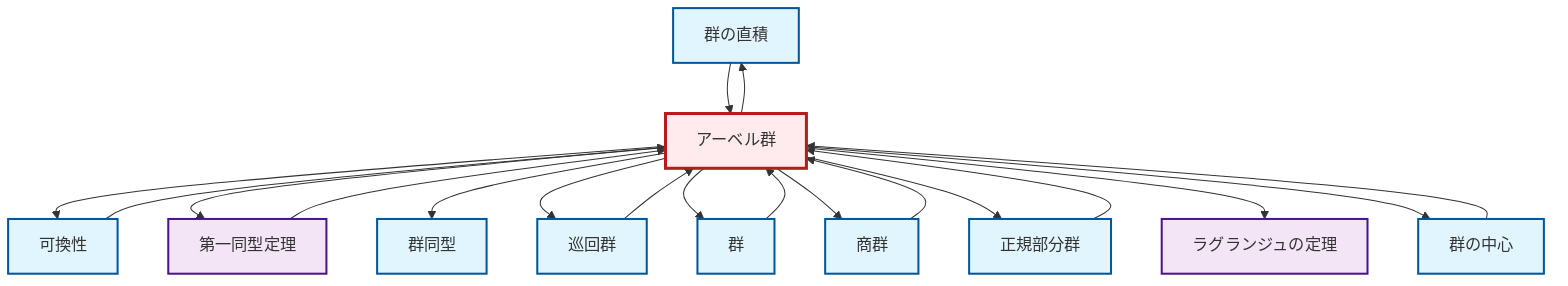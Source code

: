 graph TD
    classDef definition fill:#e1f5fe,stroke:#01579b,stroke-width:2px
    classDef theorem fill:#f3e5f5,stroke:#4a148c,stroke-width:2px
    classDef axiom fill:#fff3e0,stroke:#e65100,stroke-width:2px
    classDef example fill:#e8f5e9,stroke:#1b5e20,stroke-width:2px
    classDef current fill:#ffebee,stroke:#b71c1c,stroke-width:3px
    def-isomorphism["群同型"]:::definition
    def-direct-product["群の直積"]:::definition
    def-cyclic-group["巡回群"]:::definition
    def-abelian-group["アーベル群"]:::definition
    def-commutativity["可換性"]:::definition
    def-normal-subgroup["正規部分群"]:::definition
    thm-first-isomorphism["第一同型定理"]:::theorem
    thm-lagrange["ラグランジュの定理"]:::theorem
    def-group["群"]:::definition
    def-center-of-group["群の中心"]:::definition
    def-quotient-group["商群"]:::definition
    def-abelian-group --> def-commutativity
    def-abelian-group --> thm-first-isomorphism
    def-abelian-group --> def-isomorphism
    def-abelian-group --> def-cyclic-group
    def-abelian-group --> def-group
    def-abelian-group --> def-quotient-group
    def-direct-product --> def-abelian-group
    def-abelian-group --> def-normal-subgroup
    thm-first-isomorphism --> def-abelian-group
    def-cyclic-group --> def-abelian-group
    def-abelian-group --> thm-lagrange
    def-normal-subgroup --> def-abelian-group
    def-center-of-group --> def-abelian-group
    def-commutativity --> def-abelian-group
    def-group --> def-abelian-group
    def-quotient-group --> def-abelian-group
    def-abelian-group --> def-direct-product
    def-abelian-group --> def-center-of-group
    class def-abelian-group current